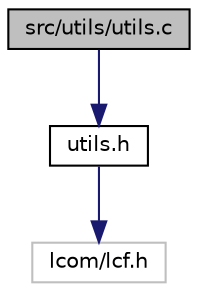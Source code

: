 digraph "src/utils/utils.c"
{
 // LATEX_PDF_SIZE
  edge [fontname="Helvetica",fontsize="10",labelfontname="Helvetica",labelfontsize="10"];
  node [fontname="Helvetica",fontsize="10",shape=record];
  Node1 [label="src/utils/utils.c",height=0.2,width=0.4,color="black", fillcolor="grey75", style="filled", fontcolor="black",tooltip=" "];
  Node1 -> Node2 [color="midnightblue",fontsize="10",style="solid"];
  Node2 [label="utils.h",height=0.2,width=0.4,color="black", fillcolor="white", style="filled",URL="$utils_8h.html",tooltip=" "];
  Node2 -> Node3 [color="midnightblue",fontsize="10",style="solid"];
  Node3 [label="lcom/lcf.h",height=0.2,width=0.4,color="grey75", fillcolor="white", style="filled",tooltip=" "];
}
